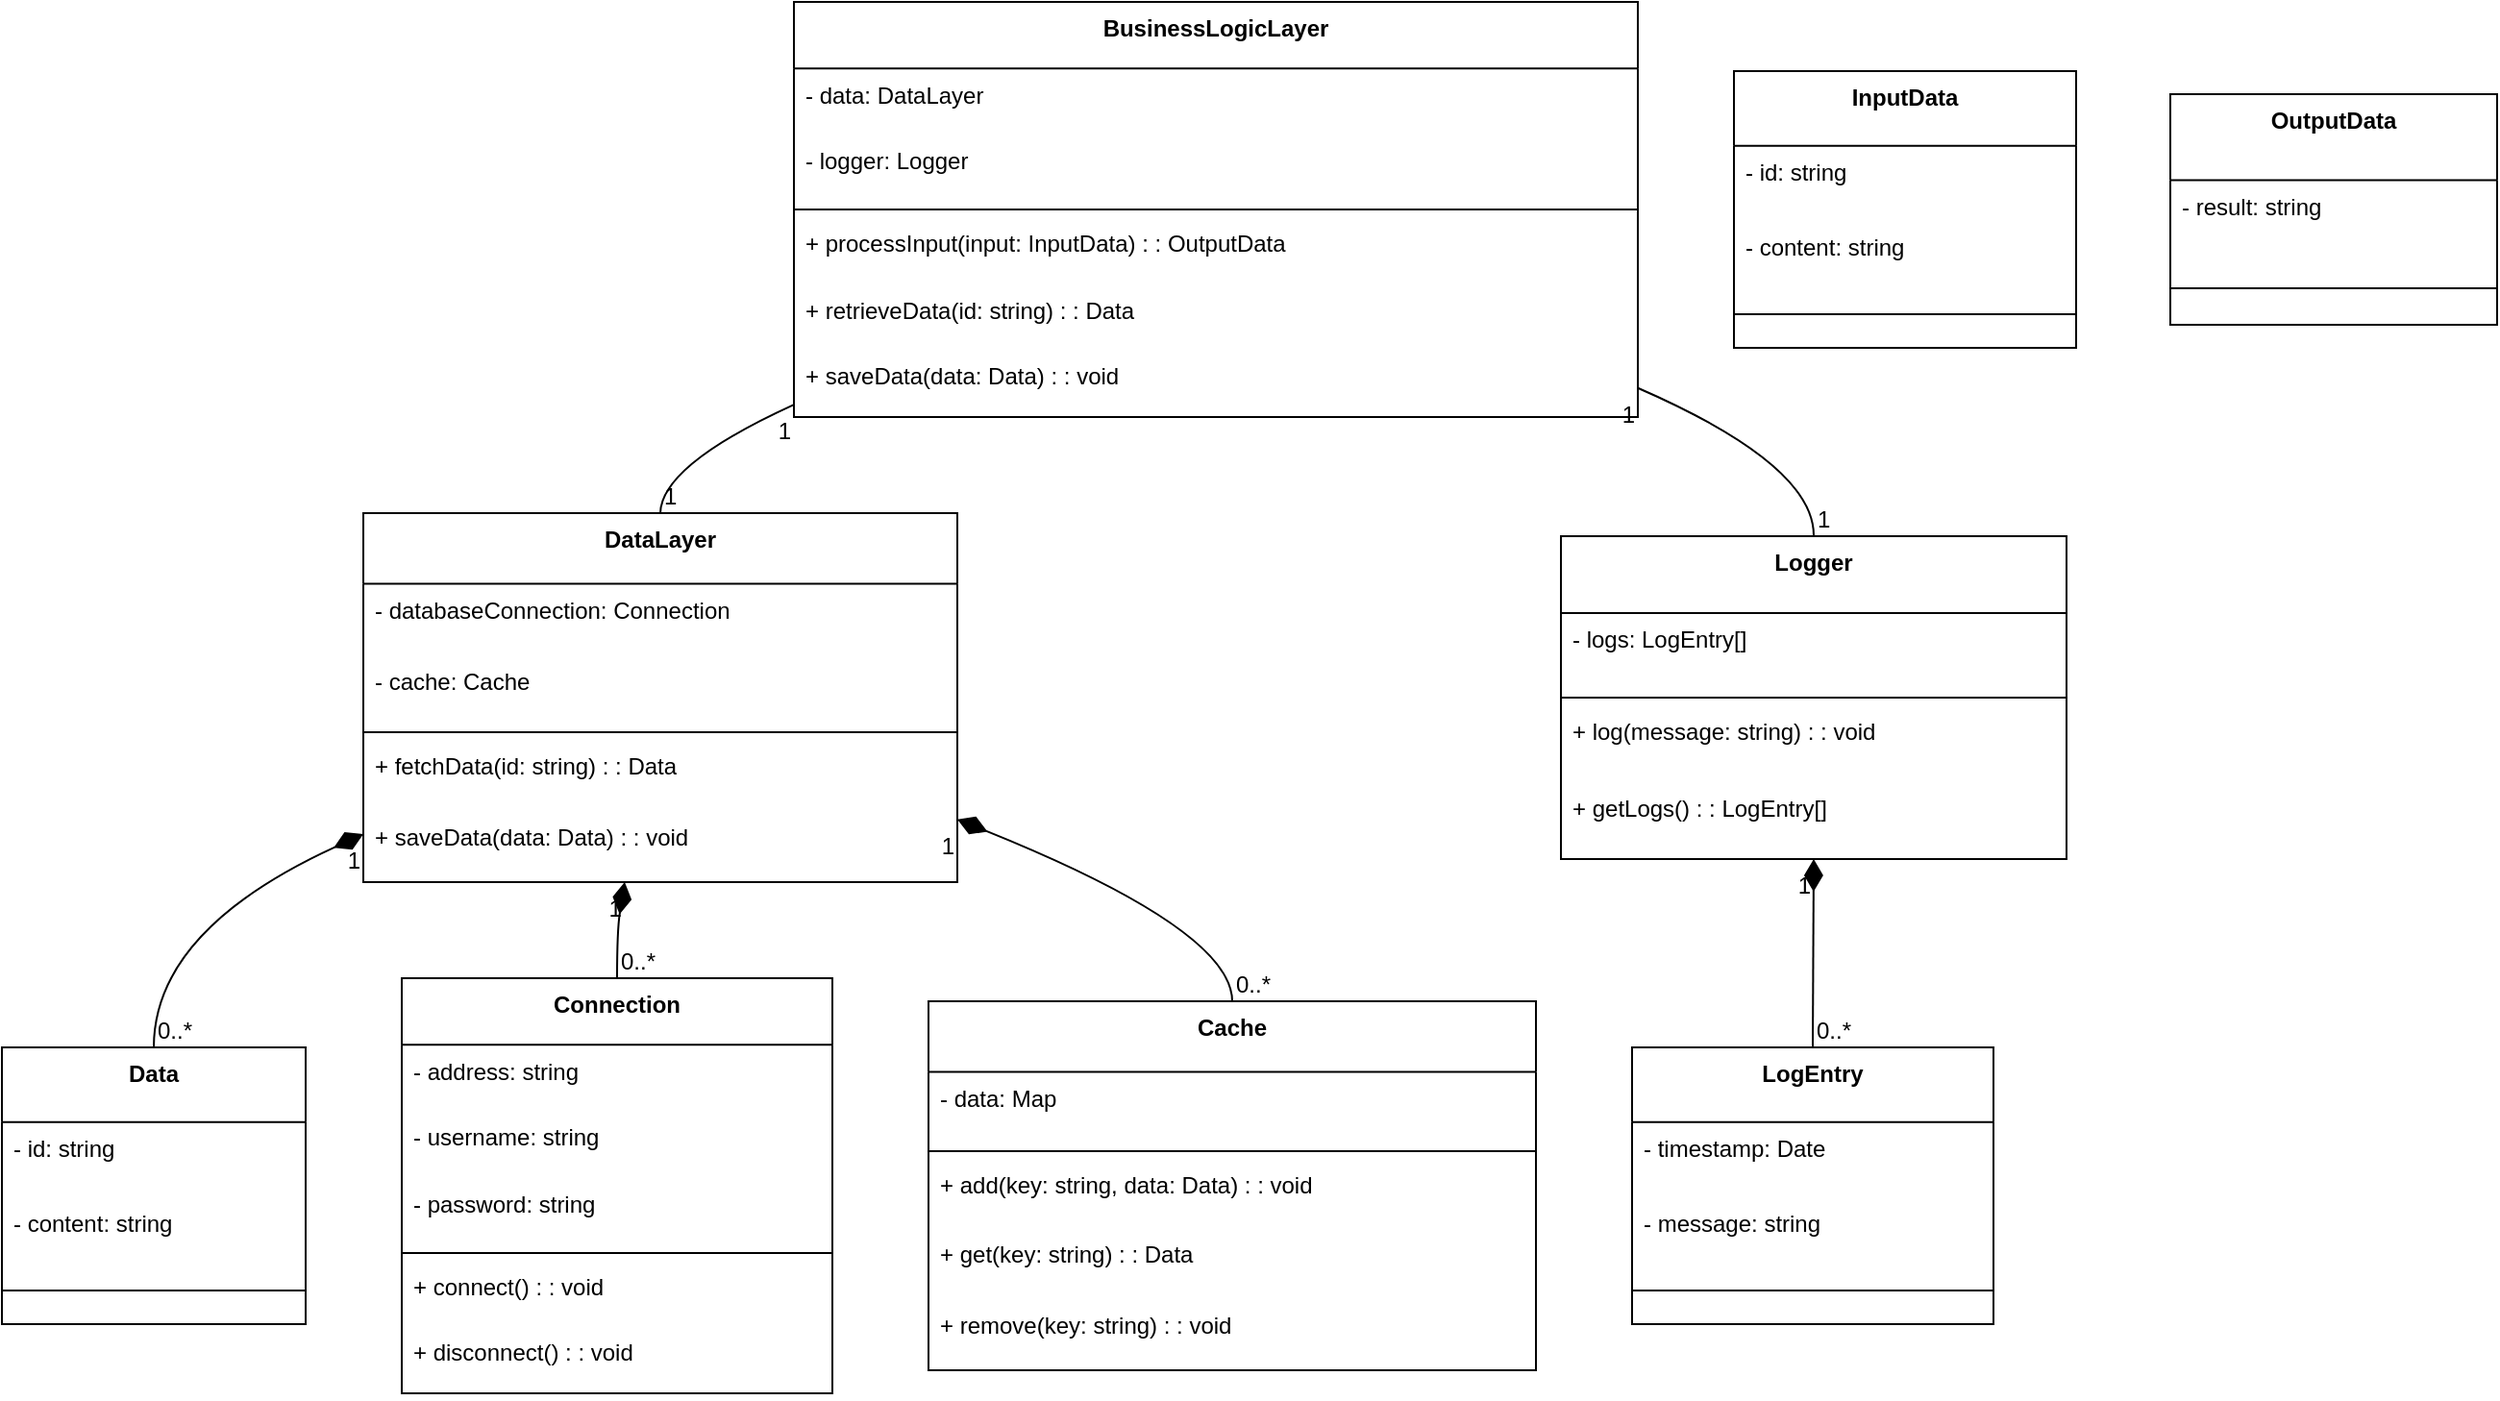 <mxfile version="26.0.16">
  <diagram name="Page-1" id="tCzsjBYcJsYAcB8uMJKu">
    <mxGraphModel>
      <root>
        <mxCell id="0" />
        <mxCell id="1" parent="0" />
        <mxCell id="2" value="BusinessLogicLayer" style="swimlane;fontStyle=1;align=center;verticalAlign=top;childLayout=stackLayout;horizontal=1;startSize=34.667;horizontalStack=0;resizeParent=1;resizeParentMax=0;resizeLast=0;collapsible=0;marginBottom=0;" vertex="1" parent="1">
          <mxGeometry x="420" y="8" width="439" height="216" as="geometry" />
        </mxCell>
        <mxCell id="3" value="- data: DataLayer" style="text;strokeColor=none;fillColor=none;align=left;verticalAlign=top;spacingLeft=4;spacingRight=4;overflow=hidden;rotatable=0;points=[[0,0.5],[1,0.5]];portConstraint=eastwest;" vertex="1" parent="2">
          <mxGeometry y="35" width="439" height="35" as="geometry" />
        </mxCell>
        <mxCell id="4" value="- logger: Logger" style="text;strokeColor=none;fillColor=none;align=left;verticalAlign=top;spacingLeft=4;spacingRight=4;overflow=hidden;rotatable=0;points=[[0,0.5],[1,0.5]];portConstraint=eastwest;" vertex="1" parent="2">
          <mxGeometry y="69" width="439" height="35" as="geometry" />
        </mxCell>
        <mxCell id="5" style="line;strokeWidth=1;fillColor=none;align=left;verticalAlign=middle;spacingTop=-1;spacingLeft=3;spacingRight=3;rotatable=0;labelPosition=right;points=[];portConstraint=eastwest;strokeColor=inherit;" vertex="1" parent="2">
          <mxGeometry y="104" width="439" height="8" as="geometry" />
        </mxCell>
        <mxCell id="6" value="+ processInput(input: InputData) : : OutputData" style="text;strokeColor=none;fillColor=none;align=left;verticalAlign=top;spacingLeft=4;spacingRight=4;overflow=hidden;rotatable=0;points=[[0,0.5],[1,0.5]];portConstraint=eastwest;" vertex="1" parent="2">
          <mxGeometry y="112" width="439" height="35" as="geometry" />
        </mxCell>
        <mxCell id="7" value="+ retrieveData(id: string) : : Data" style="text;strokeColor=none;fillColor=none;align=left;verticalAlign=top;spacingLeft=4;spacingRight=4;overflow=hidden;rotatable=0;points=[[0,0.5],[1,0.5]];portConstraint=eastwest;" vertex="1" parent="2">
          <mxGeometry y="147" width="439" height="35" as="geometry" />
        </mxCell>
        <mxCell id="8" value="+ saveData(data: Data) : : void" style="text;strokeColor=none;fillColor=none;align=left;verticalAlign=top;spacingLeft=4;spacingRight=4;overflow=hidden;rotatable=0;points=[[0,0.5],[1,0.5]];portConstraint=eastwest;" vertex="1" parent="2">
          <mxGeometry y="181" width="439" height="35" as="geometry" />
        </mxCell>
        <mxCell id="9" value="DataLayer" style="swimlane;fontStyle=1;align=center;verticalAlign=top;childLayout=stackLayout;horizontal=1;startSize=36.8;horizontalStack=0;resizeParent=1;resizeParentMax=0;resizeLast=0;collapsible=0;marginBottom=0;" vertex="1" parent="1">
          <mxGeometry x="196" y="274" width="309" height="192" as="geometry" />
        </mxCell>
        <mxCell id="10" value="- databaseConnection: Connection" style="text;strokeColor=none;fillColor=none;align=left;verticalAlign=top;spacingLeft=4;spacingRight=4;overflow=hidden;rotatable=0;points=[[0,0.5],[1,0.5]];portConstraint=eastwest;" vertex="1" parent="9">
          <mxGeometry y="37" width="309" height="37" as="geometry" />
        </mxCell>
        <mxCell id="11" value="- cache: Cache" style="text;strokeColor=none;fillColor=none;align=left;verticalAlign=top;spacingLeft=4;spacingRight=4;overflow=hidden;rotatable=0;points=[[0,0.5],[1,0.5]];portConstraint=eastwest;" vertex="1" parent="9">
          <mxGeometry y="74" width="309" height="37" as="geometry" />
        </mxCell>
        <mxCell id="12" style="line;strokeWidth=1;fillColor=none;align=left;verticalAlign=middle;spacingTop=-1;spacingLeft=3;spacingRight=3;rotatable=0;labelPosition=right;points=[];portConstraint=eastwest;strokeColor=inherit;" vertex="1" parent="9">
          <mxGeometry y="110" width="309" height="8" as="geometry" />
        </mxCell>
        <mxCell id="13" value="+ fetchData(id: string) : : Data" style="text;strokeColor=none;fillColor=none;align=left;verticalAlign=top;spacingLeft=4;spacingRight=4;overflow=hidden;rotatable=0;points=[[0,0.5],[1,0.5]];portConstraint=eastwest;" vertex="1" parent="9">
          <mxGeometry y="118" width="309" height="37" as="geometry" />
        </mxCell>
        <mxCell id="14" value="+ saveData(data: Data) : : void" style="text;strokeColor=none;fillColor=none;align=left;verticalAlign=top;spacingLeft=4;spacingRight=4;overflow=hidden;rotatable=0;points=[[0,0.5],[1,0.5]];portConstraint=eastwest;" vertex="1" parent="9">
          <mxGeometry y="155" width="309" height="37" as="geometry" />
        </mxCell>
        <mxCell id="15" value="Logger" style="swimlane;fontStyle=1;align=center;verticalAlign=top;childLayout=stackLayout;horizontal=1;startSize=40;horizontalStack=0;resizeParent=1;resizeParentMax=0;resizeLast=0;collapsible=0;marginBottom=0;" vertex="1" parent="1">
          <mxGeometry x="819" y="286" width="263" height="168" as="geometry" />
        </mxCell>
        <mxCell id="16" value="- logs: LogEntry[]" style="text;strokeColor=none;fillColor=none;align=left;verticalAlign=top;spacingLeft=4;spacingRight=4;overflow=hidden;rotatable=0;points=[[0,0.5],[1,0.5]];portConstraint=eastwest;" vertex="1" parent="15">
          <mxGeometry y="40" width="263" height="40" as="geometry" />
        </mxCell>
        <mxCell id="17" style="line;strokeWidth=1;fillColor=none;align=left;verticalAlign=middle;spacingTop=-1;spacingLeft=3;spacingRight=3;rotatable=0;labelPosition=right;points=[];portConstraint=eastwest;strokeColor=inherit;" vertex="1" parent="15">
          <mxGeometry y="80" width="263" height="8" as="geometry" />
        </mxCell>
        <mxCell id="18" value="+ log(message: string) : : void" style="text;strokeColor=none;fillColor=none;align=left;verticalAlign=top;spacingLeft=4;spacingRight=4;overflow=hidden;rotatable=0;points=[[0,0.5],[1,0.5]];portConstraint=eastwest;" vertex="1" parent="15">
          <mxGeometry y="88" width="263" height="40" as="geometry" />
        </mxCell>
        <mxCell id="19" value="+ getLogs() : : LogEntry[]" style="text;strokeColor=none;fillColor=none;align=left;verticalAlign=top;spacingLeft=4;spacingRight=4;overflow=hidden;rotatable=0;points=[[0,0.5],[1,0.5]];portConstraint=eastwest;" vertex="1" parent="15">
          <mxGeometry y="128" width="263" height="40" as="geometry" />
        </mxCell>
        <mxCell id="20" value="InputData" style="swimlane;fontStyle=1;align=center;verticalAlign=top;childLayout=stackLayout;horizontal=1;startSize=38.857;horizontalStack=0;resizeParent=1;resizeParentMax=0;resizeLast=0;collapsible=0;marginBottom=0;" vertex="1" parent="1">
          <mxGeometry x="909" y="44" width="178" height="144" as="geometry" />
        </mxCell>
        <mxCell id="21" value="- id: string" style="text;strokeColor=none;fillColor=none;align=left;verticalAlign=top;spacingLeft=4;spacingRight=4;overflow=hidden;rotatable=0;points=[[0,0.5],[1,0.5]];portConstraint=eastwest;" vertex="1" parent="20">
          <mxGeometry y="39" width="178" height="39" as="geometry" />
        </mxCell>
        <mxCell id="22" value="- content: string" style="text;strokeColor=none;fillColor=none;align=left;verticalAlign=top;spacingLeft=4;spacingRight=4;overflow=hidden;rotatable=0;points=[[0,0.5],[1,0.5]];portConstraint=eastwest;" vertex="1" parent="20">
          <mxGeometry y="78" width="178" height="39" as="geometry" />
        </mxCell>
        <mxCell id="23" style="line;strokeWidth=1;fillColor=none;align=left;verticalAlign=middle;spacingTop=-1;spacingLeft=3;spacingRight=3;rotatable=0;labelPosition=right;points=[];portConstraint=eastwest;strokeColor=inherit;" vertex="1" parent="20">
          <mxGeometry y="117" width="178" height="19" as="geometry" />
        </mxCell>
        <mxCell id="24" value="OutputData" style="swimlane;fontStyle=1;align=center;verticalAlign=top;childLayout=stackLayout;horizontal=1;startSize=44.8;horizontalStack=0;resizeParent=1;resizeParentMax=0;resizeLast=0;collapsible=0;marginBottom=0;" vertex="1" parent="1">
          <mxGeometry x="1136" y="56" width="170" height="120" as="geometry" />
        </mxCell>
        <mxCell id="25" value="- result: string" style="text;strokeColor=none;fillColor=none;align=left;verticalAlign=top;spacingLeft=4;spacingRight=4;overflow=hidden;rotatable=0;points=[[0,0.5],[1,0.5]];portConstraint=eastwest;" vertex="1" parent="24">
          <mxGeometry y="45" width="170" height="45" as="geometry" />
        </mxCell>
        <mxCell id="26" style="line;strokeWidth=1;fillColor=none;align=left;verticalAlign=middle;spacingTop=-1;spacingLeft=3;spacingRight=3;rotatable=0;labelPosition=right;points=[];portConstraint=eastwest;strokeColor=inherit;" vertex="1" parent="24">
          <mxGeometry y="90" width="170" height="22" as="geometry" />
        </mxCell>
        <mxCell id="27" value="Data" style="swimlane;fontStyle=1;align=center;verticalAlign=top;childLayout=stackLayout;horizontal=1;startSize=38.857;horizontalStack=0;resizeParent=1;resizeParentMax=0;resizeLast=0;collapsible=0;marginBottom=0;" vertex="1" parent="1">
          <mxGeometry x="8" y="552" width="158" height="144" as="geometry" />
        </mxCell>
        <mxCell id="28" value="- id: string" style="text;strokeColor=none;fillColor=none;align=left;verticalAlign=top;spacingLeft=4;spacingRight=4;overflow=hidden;rotatable=0;points=[[0,0.5],[1,0.5]];portConstraint=eastwest;" vertex="1" parent="27">
          <mxGeometry y="39" width="158" height="39" as="geometry" />
        </mxCell>
        <mxCell id="29" value="- content: string" style="text;strokeColor=none;fillColor=none;align=left;verticalAlign=top;spacingLeft=4;spacingRight=4;overflow=hidden;rotatable=0;points=[[0,0.5],[1,0.5]];portConstraint=eastwest;" vertex="1" parent="27">
          <mxGeometry y="78" width="158" height="39" as="geometry" />
        </mxCell>
        <mxCell id="30" style="line;strokeWidth=1;fillColor=none;align=left;verticalAlign=middle;spacingTop=-1;spacingLeft=3;spacingRight=3;rotatable=0;labelPosition=right;points=[];portConstraint=eastwest;strokeColor=inherit;" vertex="1" parent="27">
          <mxGeometry y="117" width="158" height="19" as="geometry" />
        </mxCell>
        <mxCell id="31" value="Connection" style="swimlane;fontStyle=1;align=center;verticalAlign=top;childLayout=stackLayout;horizontal=1;startSize=34.667;horizontalStack=0;resizeParent=1;resizeParentMax=0;resizeLast=0;collapsible=0;marginBottom=0;" vertex="1" parent="1">
          <mxGeometry x="216" y="516" width="224" height="216" as="geometry" />
        </mxCell>
        <mxCell id="32" value="- address: string" style="text;strokeColor=none;fillColor=none;align=left;verticalAlign=top;spacingLeft=4;spacingRight=4;overflow=hidden;rotatable=0;points=[[0,0.5],[1,0.5]];portConstraint=eastwest;" vertex="1" parent="31">
          <mxGeometry y="35" width="224" height="35" as="geometry" />
        </mxCell>
        <mxCell id="33" value="- username: string" style="text;strokeColor=none;fillColor=none;align=left;verticalAlign=top;spacingLeft=4;spacingRight=4;overflow=hidden;rotatable=0;points=[[0,0.5],[1,0.5]];portConstraint=eastwest;" vertex="1" parent="31">
          <mxGeometry y="69" width="224" height="35" as="geometry" />
        </mxCell>
        <mxCell id="34" value="- password: string" style="text;strokeColor=none;fillColor=none;align=left;verticalAlign=top;spacingLeft=4;spacingRight=4;overflow=hidden;rotatable=0;points=[[0,0.5],[1,0.5]];portConstraint=eastwest;" vertex="1" parent="31">
          <mxGeometry y="104" width="224" height="35" as="geometry" />
        </mxCell>
        <mxCell id="35" style="line;strokeWidth=1;fillColor=none;align=left;verticalAlign=middle;spacingTop=-1;spacingLeft=3;spacingRight=3;rotatable=0;labelPosition=right;points=[];portConstraint=eastwest;strokeColor=inherit;" vertex="1" parent="31">
          <mxGeometry y="139" width="224" height="8" as="geometry" />
        </mxCell>
        <mxCell id="36" value="+ connect() : : void" style="text;strokeColor=none;fillColor=none;align=left;verticalAlign=top;spacingLeft=4;spacingRight=4;overflow=hidden;rotatable=0;points=[[0,0.5],[1,0.5]];portConstraint=eastwest;" vertex="1" parent="31">
          <mxGeometry y="147" width="224" height="35" as="geometry" />
        </mxCell>
        <mxCell id="37" value="+ disconnect() : : void" style="text;strokeColor=none;fillColor=none;align=left;verticalAlign=top;spacingLeft=4;spacingRight=4;overflow=hidden;rotatable=0;points=[[0,0.5],[1,0.5]];portConstraint=eastwest;" vertex="1" parent="31">
          <mxGeometry y="181" width="224" height="35" as="geometry" />
        </mxCell>
        <mxCell id="38" value="Cache" style="swimlane;fontStyle=1;align=center;verticalAlign=top;childLayout=stackLayout;horizontal=1;startSize=36.8;horizontalStack=0;resizeParent=1;resizeParentMax=0;resizeLast=0;collapsible=0;marginBottom=0;" vertex="1" parent="1">
          <mxGeometry x="490" y="528" width="316" height="192" as="geometry" />
        </mxCell>
        <mxCell id="39" value="- data: Map" style="text;strokeColor=none;fillColor=none;align=left;verticalAlign=top;spacingLeft=4;spacingRight=4;overflow=hidden;rotatable=0;points=[[0,0.5],[1,0.5]];portConstraint=eastwest;" vertex="1" parent="38">
          <mxGeometry y="37" width="316" height="37" as="geometry" />
        </mxCell>
        <mxCell id="40" style="line;strokeWidth=1;fillColor=none;align=left;verticalAlign=middle;spacingTop=-1;spacingLeft=3;spacingRight=3;rotatable=0;labelPosition=right;points=[];portConstraint=eastwest;strokeColor=inherit;" vertex="1" parent="38">
          <mxGeometry y="74" width="316" height="8" as="geometry" />
        </mxCell>
        <mxCell id="41" value="+ add(key: string, data: Data) : : void" style="text;strokeColor=none;fillColor=none;align=left;verticalAlign=top;spacingLeft=4;spacingRight=4;overflow=hidden;rotatable=0;points=[[0,0.5],[1,0.5]];portConstraint=eastwest;" vertex="1" parent="38">
          <mxGeometry y="82" width="316" height="37" as="geometry" />
        </mxCell>
        <mxCell id="42" value="+ get(key: string) : : Data" style="text;strokeColor=none;fillColor=none;align=left;verticalAlign=top;spacingLeft=4;spacingRight=4;overflow=hidden;rotatable=0;points=[[0,0.5],[1,0.5]];portConstraint=eastwest;" vertex="1" parent="38">
          <mxGeometry y="118" width="316" height="37" as="geometry" />
        </mxCell>
        <mxCell id="43" value="+ remove(key: string) : : void" style="text;strokeColor=none;fillColor=none;align=left;verticalAlign=top;spacingLeft=4;spacingRight=4;overflow=hidden;rotatable=0;points=[[0,0.5],[1,0.5]];portConstraint=eastwest;" vertex="1" parent="38">
          <mxGeometry y="155" width="316" height="37" as="geometry" />
        </mxCell>
        <mxCell id="44" value="LogEntry" style="swimlane;fontStyle=1;align=center;verticalAlign=top;childLayout=stackLayout;horizontal=1;startSize=38.857;horizontalStack=0;resizeParent=1;resizeParentMax=0;resizeLast=0;collapsible=0;marginBottom=0;" vertex="1" parent="1">
          <mxGeometry x="856" y="552" width="188" height="144" as="geometry" />
        </mxCell>
        <mxCell id="45" value="- timestamp: Date" style="text;strokeColor=none;fillColor=none;align=left;verticalAlign=top;spacingLeft=4;spacingRight=4;overflow=hidden;rotatable=0;points=[[0,0.5],[1,0.5]];portConstraint=eastwest;" vertex="1" parent="44">
          <mxGeometry y="39" width="188" height="39" as="geometry" />
        </mxCell>
        <mxCell id="46" value="- message: string" style="text;strokeColor=none;fillColor=none;align=left;verticalAlign=top;spacingLeft=4;spacingRight=4;overflow=hidden;rotatable=0;points=[[0,0.5],[1,0.5]];portConstraint=eastwest;" vertex="1" parent="44">
          <mxGeometry y="78" width="188" height="39" as="geometry" />
        </mxCell>
        <mxCell id="47" style="line;strokeWidth=1;fillColor=none;align=left;verticalAlign=middle;spacingTop=-1;spacingLeft=3;spacingRight=3;rotatable=0;labelPosition=right;points=[];portConstraint=eastwest;strokeColor=inherit;" vertex="1" parent="44">
          <mxGeometry y="117" width="188" height="19" as="geometry" />
        </mxCell>
        <mxCell id="48" value="" style="curved=1;startArrow=none;endArrow=none;exitX=0;exitY=0.97;entryX=0.5;entryY=0;" edge="1" parent="1" source="2" target="9">
          <mxGeometry relative="1" as="geometry">
            <Array as="points">
              <mxPoint x="351" y="249" />
            </Array>
          </mxGeometry>
        </mxCell>
        <mxCell id="49" value="1" style="edgeLabel;resizable=0;labelBackgroundColor=none;fontSize=12;align=right;verticalAlign=top;" vertex="1" parent="48">
          <mxGeometry x="-1" relative="1" as="geometry" />
        </mxCell>
        <mxCell id="50" value="1" style="edgeLabel;resizable=0;labelBackgroundColor=none;fontSize=12;align=left;verticalAlign=bottom;" vertex="1" parent="48">
          <mxGeometry x="1" relative="1" as="geometry" />
        </mxCell>
        <mxCell id="51" value="" style="curved=1;startArrow=none;endArrow=none;exitX=1;exitY=0.93;entryX=0.5;entryY=0;" edge="1" parent="1" source="2" target="15">
          <mxGeometry relative="1" as="geometry">
            <Array as="points">
              <mxPoint x="951" y="249" />
            </Array>
          </mxGeometry>
        </mxCell>
        <mxCell id="52" value="1" style="edgeLabel;resizable=0;labelBackgroundColor=none;fontSize=12;align=right;verticalAlign=top;" vertex="1" parent="51">
          <mxGeometry x="-1" relative="1" as="geometry" />
        </mxCell>
        <mxCell id="53" value="1" style="edgeLabel;resizable=0;labelBackgroundColor=none;fontSize=12;align=left;verticalAlign=bottom;" vertex="1" parent="51">
          <mxGeometry x="1" relative="1" as="geometry" />
        </mxCell>
        <mxCell id="54" value="" style="curved=1;startArrow=diamondThin;startSize=14;startFill=1;endArrow=none;exitX=0;exitY=0.87;entryX=0.5;entryY=0;" edge="1" parent="1" source="9" target="27">
          <mxGeometry relative="1" as="geometry">
            <Array as="points">
              <mxPoint x="87" y="491" />
            </Array>
          </mxGeometry>
        </mxCell>
        <mxCell id="55" value="1" style="edgeLabel;resizable=0;labelBackgroundColor=none;fontSize=12;align=right;verticalAlign=top;" vertex="1" parent="54">
          <mxGeometry x="-1" relative="1" as="geometry" />
        </mxCell>
        <mxCell id="56" value="0..*" style="edgeLabel;resizable=0;labelBackgroundColor=none;fontSize=12;align=left;verticalAlign=bottom;" vertex="1" parent="54">
          <mxGeometry x="1" relative="1" as="geometry" />
        </mxCell>
        <mxCell id="57" value="" style="curved=1;startArrow=diamondThin;startSize=14;startFill=1;endArrow=none;exitX=0.44;exitY=1;entryX=0.5;entryY=0;" edge="1" parent="1" source="9" target="31">
          <mxGeometry relative="1" as="geometry">
            <Array as="points">
              <mxPoint x="328" y="491" />
            </Array>
          </mxGeometry>
        </mxCell>
        <mxCell id="58" value="1" style="edgeLabel;resizable=0;labelBackgroundColor=none;fontSize=12;align=right;verticalAlign=top;" vertex="1" parent="57">
          <mxGeometry x="-1" relative="1" as="geometry" />
        </mxCell>
        <mxCell id="59" value="0..*" style="edgeLabel;resizable=0;labelBackgroundColor=none;fontSize=12;align=left;verticalAlign=bottom;" vertex="1" parent="57">
          <mxGeometry x="1" relative="1" as="geometry" />
        </mxCell>
        <mxCell id="60" value="" style="curved=1;startArrow=diamondThin;startSize=14;startFill=1;endArrow=none;exitX=1;exitY=0.83;entryX=0.5;entryY=0;" edge="1" parent="1" source="9" target="38">
          <mxGeometry relative="1" as="geometry">
            <Array as="points">
              <mxPoint x="648" y="491" />
            </Array>
          </mxGeometry>
        </mxCell>
        <mxCell id="61" value="1" style="edgeLabel;resizable=0;labelBackgroundColor=none;fontSize=12;align=right;verticalAlign=top;" vertex="1" parent="60">
          <mxGeometry x="-1" relative="1" as="geometry" />
        </mxCell>
        <mxCell id="62" value="0..*" style="edgeLabel;resizable=0;labelBackgroundColor=none;fontSize=12;align=left;verticalAlign=bottom;" vertex="1" parent="60">
          <mxGeometry x="1" relative="1" as="geometry" />
        </mxCell>
        <mxCell id="63" value="" style="curved=1;startArrow=diamondThin;startSize=14;startFill=1;endArrow=none;exitX=0.5;exitY=1;entryX=0.5;entryY=0;" edge="1" parent="1" source="15" target="44">
          <mxGeometry relative="1" as="geometry">
            <Array as="points" />
          </mxGeometry>
        </mxCell>
        <mxCell id="64" value="1" style="edgeLabel;resizable=0;labelBackgroundColor=none;fontSize=12;align=right;verticalAlign=top;" vertex="1" parent="63">
          <mxGeometry x="-1" relative="1" as="geometry" />
        </mxCell>
        <mxCell id="65" value="0..*" style="edgeLabel;resizable=0;labelBackgroundColor=none;fontSize=12;align=left;verticalAlign=bottom;" vertex="1" parent="63">
          <mxGeometry x="1" relative="1" as="geometry" />
        </mxCell>
      </root>
    </mxGraphModel>
  </diagram>
</mxfile>
